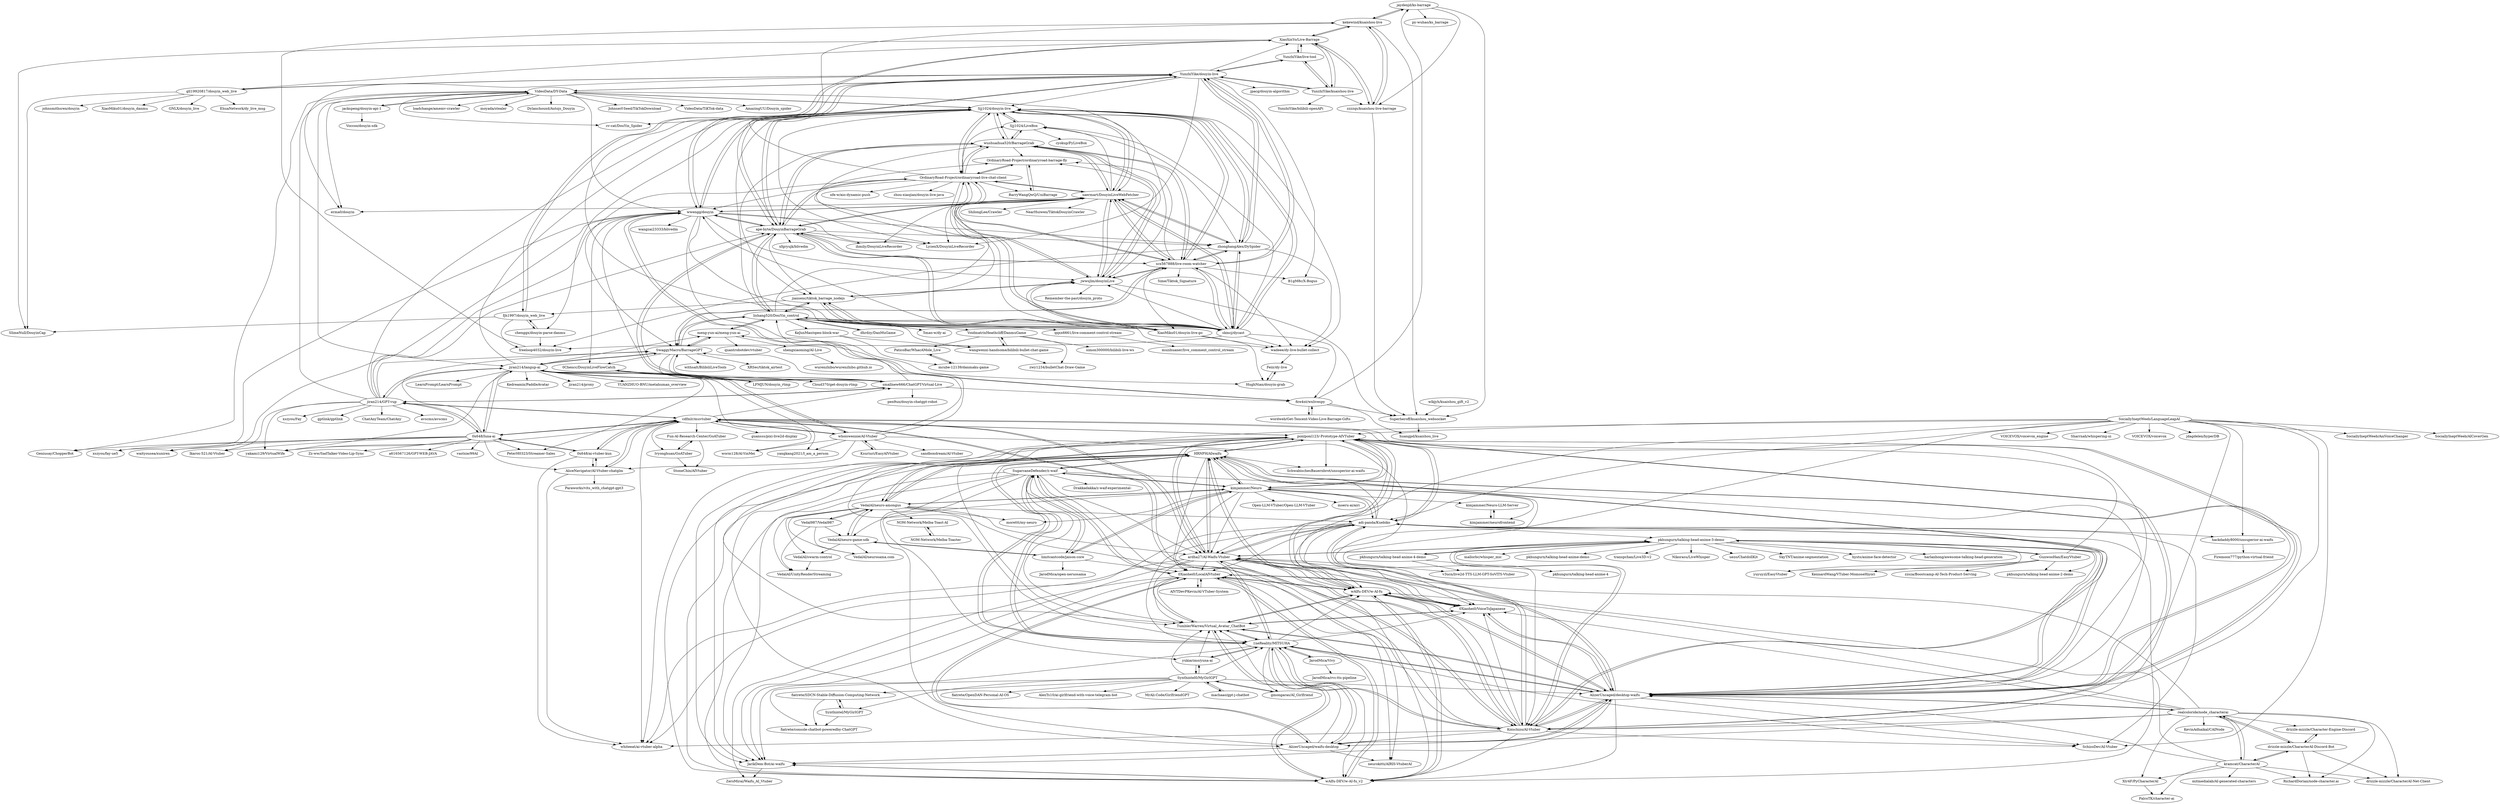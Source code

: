 digraph G {
"jaydenjd/ks-barrage" -> "kekewind/kuaishou-live"
"jaydenjd/ks-barrage" -> "Superheroff/kuaishou_websocket"
"jaydenjd/ks-barrage" -> "py-wuhao/ks_barrage" ["e"=1]
"jaydenjd/ks-barrage" -> "zzzzqs/kuaishou-live-barrage"
"VideoData/DY-Data" -> "jackspeng/douyin-api-1"
"VideoData/DY-Data" -> "erma0/douyin" ["e"=1]
"VideoData/DY-Data" -> "cv-cat/DouYin_Spider" ["e"=1]
"VideoData/DY-Data" -> "Sjj1024/douyin-live"
"VideoData/DY-Data" -> "Johnserf-Seed/TikTokDownload" ["e"=1]
"VideoData/DY-Data" -> "VideoData/TiKTok-data" ["e"=1]
"VideoData/DY-Data" -> "AmazingUU/Douyin_spider" ["e"=1]
"VideoData/DY-Data" -> "YunzhiYike/douyin-live"
"VideoData/DY-Data" -> "saermart/DouyinLiveWebFetcher"
"VideoData/DY-Data" -> "loadchange/amemv-crawler" ["e"=1]
"VideoData/DY-Data" -> "moyada/stealer" ["e"=1]
"VideoData/DY-Data" -> "Dylanchouxd/Autojs_Douyin" ["e"=1]
"VideoData/DY-Data" -> "Geniusay/ChopperBot" ["e"=1]
"VideoData/DY-Data" -> "jiran214/langup-ai"
"VideoData/DY-Data" -> "wwengg/douyin"
"jackspeng/douyin-api-1" -> "Voccoo/douyin-sdk"
"jackspeng/douyin-api-1" -> "VideoData/DY-Data"
"GunwooHan/EasyVtuber" -> "yuyuyzl/EasyVtuber" ["e"=1]
"GunwooHan/EasyVtuber" -> "pkhungurn/talking-head-anime-3-demo"
"GunwooHan/EasyVtuber" -> "pkhungurn/talking-head-anime-2-demo" ["e"=1]
"GunwooHan/EasyVtuber" -> "KennardWang/VTuber-MomoseHiyori" ["e"=1]
"GunwooHan/EasyVtuber" -> "zzsza/Boostcamp-AI-Tech-Product-Serving" ["e"=1]
"GunwooHan/EasyVtuber" -> "cdfmlr/muvtuber"
"qqxx6661/live-comment-control-stream" -> "muzihuaner/live_comment_control_stream"
"VoidmatrixHeathcliff/DanmuGame" -> "wangwenxi-handsome/bilibili-bullet-chat-game"
"VoidmatrixHeathcliff/DanmuGame" -> "PaticoBar/WhacAMole_Live"
"VoidmatrixHeathcliff/DanmuGame" -> "zwy1234/bulletChat-Draw-Game"
"VoidmatrixHeathcliff/DanmuGame" -> "simon300000/bilibili-live-ws" ["e"=1]
"gll19920817/douyin_web_live" -> "johnsmithsren/douyin"
"gll19920817/douyin_web_live" -> "XiaoMiku01/douyin_danmu"
"gll19920817/douyin_web_live" -> "GNLX/douyin_live"
"gll19920817/douyin_web_live" -> "EhuaNetwork/dy_live_msg"
"gll19920817/douyin_web_live" -> "XiaoXinYo/Live-Barrage"
"gll19920817/douyin_web_live" -> "YunzhiYike/douyin-live"
"gll19920817/douyin_web_live" -> "SlimeNull/DouyinCap"
"machaao/gpt-j-chatbot" -> "Synthintel0/MyGirlGPT"
"PaticoBar/WhacAMole_Live" -> "mcube-12139/danmaku-game"
"mcube-12139/danmaku-game" -> "PaticoBar/WhacAMole_Live"
"fjh1997/douyin_web_live" -> "XiaoXinYo/Live-Barrage"
"fjh1997/douyin_web_live" -> "SlimeNull/DouyinCap"
"fjh1997/douyin_web_live" -> "freeloop4032/douyin-live"
"fjh1997/douyin_web_live" -> "chenggx/douyin-parse-danmu"
"ponlponl123/-Prototype-AIVTuber" -> "HRNPH/AIwaifu"
"ponlponl123/-Prototype-AIVTuber" -> "wAIfu-DEV/w-AI-fu"
"ponlponl123/-Prototype-AIVTuber" -> "kimjammer/Neuro"
"ponlponl123/-Prototype-AIVTuber" -> "adi-panda/Kuebiko"
"ponlponl123/-Prototype-AIVTuber" -> "ardha27/AI-Waifu-Vtuber"
"ponlponl123/-Prototype-AIVTuber" -> "VedalAI/neuro-amongus"
"ponlponl123/-Prototype-AIVTuber" -> "wAIfu-DEV/w-AI-fu_v2"
"ponlponl123/-Prototype-AIVTuber" -> "Koischizo/AI-Vtuber"
"ponlponl123/-Prototype-AIVTuber" -> "AlizerUncaged/desktop-waifu"
"ponlponl123/-Prototype-AIVTuber" -> "TumblerWarren/Virtual_Avatar_ChatBot"
"ponlponl123/-Prototype-AIVTuber" -> "JarikDem-Bot/ai-waifu"
"ponlponl123/-Prototype-AIVTuber" -> "0Xiaohei0/VoiceToJapanese"
"ponlponl123/-Prototype-AIVTuber" -> "SchwabischesBauernbrot/unsuperior-ai-waifu"
"ponlponl123/-Prototype-AIVTuber" -> "whiteeat/ai-vtuber-alpha"
"ponlponl123/-Prototype-AIVTuber" -> "cdfmlr/muvtuber"
"lishang520/DouYin_control" -> "ape-byte/DouyinBarrageGrab"
"lishang520/DouYin_control" -> "dhrdzy/DanMuGame"
"lishang520/DouYin_control" -> "VoidmatrixHeathcliff/DanmuGame"
"lishang520/DouYin_control" -> "KeJunMao/open-block-war"
"lishang520/DouYin_control" -> "jiansenc/tiktok_barrage_nodejs"
"lishang520/DouYin_control" -> "meng-yun-ai/meng-yun-ai"
"lishang520/DouYin_control" -> "SwaggyMacro/BarrageGPT"
"lishang520/DouYin_control" -> "wadeee/dy-live-bullet-collect"
"lishang520/DouYin_control" -> "qqxx6661/live-comment-control-stream"
"lishang520/DouYin_control" -> "wangwenxi-handsome/bilibili-bullet-chat-game"
"lishang520/DouYin_control" -> "Sjj1024/douyin-live"
"lishang520/DouYin_control" -> "XiaoMiku01/douyin-live-go"
"lishang520/DouYin_control" -> "saermart/DouyinLiveWebFetcher"
"lishang520/DouYin_control" -> "skmcj/dycast"
"lishang520/DouYin_control" -> "5mao-w/dy-ai"
"adi-panda/Kuebiko" -> "Koischizo/AI-Vtuber"
"adi-panda/Kuebiko" -> "ardha27/AI-Waifu-Vtuber"
"adi-panda/Kuebiko" -> "AlizerUncaged/desktop-waifu"
"adi-panda/Kuebiko" -> "ponlponl123/-Prototype-AIVTuber"
"adi-panda/Kuebiko" -> "0Xiaohei0/VoiceToJapanese"
"adi-panda/Kuebiko" -> "HRNPH/AIwaifu"
"adi-panda/Kuebiko" -> "wAIfu-DEV/w-AI-fu"
"adi-panda/Kuebiko" -> "wAIfu-DEV/w-AI-fu_v2"
"adi-panda/Kuebiko" -> "1neReality/MITSUHA"
"adi-panda/Kuebiko" -> "pkhungurn/talking-head-anime-3-demo"
"adi-panda/Kuebiko" -> "hackdaddy8000/unsuperior-ai-waifu"
"adi-panda/Kuebiko" -> "0Xiaohei0/LocalAIVtuber"
"adi-panda/Kuebiko" -> "SchizoDev/AI-Vtuber"
"adi-panda/Kuebiko" -> "whiteeat/ai-vtuber-alpha"
"adi-panda/Kuebiko" -> "kimjammer/Neuro"
"ape-byte/DouyinBarrageGrab" -> "saermart/DouyinLiveWebFetcher"
"ape-byte/DouyinBarrageGrab" -> "Sjj1024/douyin-live"
"ape-byte/DouyinBarrageGrab" -> "lishang520/DouYin_control"
"ape-byte/DouyinBarrageGrab" -> "wushuaihua520/BarrageGrab"
"ape-byte/DouyinBarrageGrab" -> "skmcj/dycast"
"ape-byte/DouyinBarrageGrab" -> "scx567888/live-room-watcher"
"ape-byte/DouyinBarrageGrab" -> "YunzhiYike/douyin-live"
"ape-byte/DouyinBarrageGrab" -> "OrdinaryRoad-Project/ordinaryroad-live-chat-client"
"ape-byte/DouyinBarrageGrab" -> "LyzenX/DouyinLiveRecorder" ["e"=1]
"ape-byte/DouyinBarrageGrab" -> "wwengg/douyin"
"ape-byte/DouyinBarrageGrab" -> "smallnew666/ChatGPT-Virtual-Live"
"ape-byte/DouyinBarrageGrab" -> "zhonghangAlex/DySpider"
"ape-byte/DouyinBarrageGrab" -> "ihmily/DouyinLiveRecorder" ["e"=1]
"ape-byte/DouyinBarrageGrab" -> "jiansenc/tiktok_barrage_nodejs"
"ape-byte/DouyinBarrageGrab" -> "xfgryujk/blivedm" ["e"=1]
"gmongaras/AI_Girlfriend" -> "Synthintel0/MyGirlGPT"
"hackdaddy8000/unsuperior-ai-waifu" -> "Firemoon777/python-virtual-friend"
"realcoloride/node_characterai" -> "kramcat/CharacterAI"
"realcoloride/node_characterai" -> "AlizerUncaged/desktop-waifu"
"realcoloride/node_characterai" -> "RichardDorian/node-character.ai"
"realcoloride/node_characterai" -> "drizzle-mizzle/CharacterAI-Discord-Bot"
"realcoloride/node_characterai" -> "drizzle-mizzle/CharacterAI-Net-Client"
"realcoloride/node_characterai" -> "KevinAdhaikal/CAINode"
"realcoloride/node_characterai" -> "drizzle-mizzle/Character-Engine-Discord"
"realcoloride/node_characterai" -> "Xtr4F/PyCharacterAI"
"realcoloride/node_characterai" -> "ardha27/AI-Waifu-Vtuber"
"realcoloride/node_characterai" -> "wAIfu-DEV/w-AI-fu"
"realcoloride/node_characterai" -> "Koischizo/AI-Vtuber"
"realcoloride/node_characterai" -> "0Xiaohei0/VoiceToJapanese"
"realcoloride/node_characterai" -> "AlizerUncaged/waifu-desktop"
"YunzhiYike/douyin-live" -> "YunzhiYike/kuaishou-live"
"YunzhiYike/douyin-live" -> "scx567888/live-room-watcher"
"YunzhiYike/douyin-live" -> "YunzhiYike/live-tool"
"YunzhiYike/douyin-live" -> "zhonghangAlex/DySpider"
"YunzhiYike/douyin-live" -> "ape-byte/DouyinBarrageGrab"
"YunzhiYike/douyin-live" -> "B1gM8c/X-Bogus" ["e"=1]
"YunzhiYike/douyin-live" -> "XiaoMiku01/douyin-live-go"
"YunzhiYike/douyin-live" -> "wwengg/douyin"
"YunzhiYike/douyin-live" -> "XiaoXinYo/Live-Barrage"
"YunzhiYike/douyin-live" -> "Sjj1024/douyin-live"
"YunzhiYike/douyin-live" -> "LyzenX/DouyinLiveRecorder" ["e"=1]
"YunzhiYike/douyin-live" -> "erma0/douyin" ["e"=1]
"YunzhiYike/douyin-live" -> "jpacg/douyin-algorithm" ["e"=1]
"YunzhiYike/douyin-live" -> "VideoData/DY-Data"
"YunzhiYike/douyin-live" -> "gll19920817/douyin_web_live"
"pkhungurn/talking-head-anime-3-demo" -> "pkhungurn/talking-head-anime-2-demo" ["e"=1]
"pkhungurn/talking-head-anime-3-demo" -> "harlanhong/awesome-talking-head-generation" ["e"=1]
"pkhungurn/talking-head-anime-3-demo" -> "pkhungurn/talking-head-anime-4-demo"
"pkhungurn/talking-head-anime-3-demo" -> "mallorbc/whisper_mic" ["e"=1]
"pkhungurn/talking-head-anime-3-demo" -> "yuyuyzl/EasyVtuber" ["e"=1]
"pkhungurn/talking-head-anime-3-demo" -> "pkhungurn/talking-head-anime-demo" ["e"=1]
"pkhungurn/talking-head-anime-3-demo" -> "GunwooHan/EasyVtuber"
"pkhungurn/talking-head-anime-3-demo" -> "transpchan/Live3D-v2" ["e"=1]
"pkhungurn/talking-head-anime-3-demo" -> "Koischizo/AI-Vtuber"
"pkhungurn/talking-head-anime-3-demo" -> "Nikorasu/LiveWhisper" ["e"=1]
"pkhungurn/talking-head-anime-3-demo" -> "ardha27/AI-Waifu-Vtuber"
"pkhungurn/talking-head-anime-3-demo" -> "uezo/ChatdollKit" ["e"=1]
"pkhungurn/talking-head-anime-3-demo" -> "AlizerUncaged/desktop-waifu"
"pkhungurn/talking-head-anime-3-demo" -> "SkyTNT/anime-segmentation" ["e"=1]
"pkhungurn/talking-head-anime-3-demo" -> "hysts/anime-face-detector" ["e"=1]
"scx567888/live-room-watcher" -> "OrdinaryRoad-Project/ordinaryroad-live-chat-client"
"scx567888/live-room-watcher" -> "YunzhiYike/douyin-live"
"scx567888/live-room-watcher" -> "saermart/DouyinLiveWebFetcher"
"scx567888/live-room-watcher" -> "jwwsjlm/douyinLive"
"scx567888/live-room-watcher" -> "Sjj1024/douyin-live"
"scx567888/live-room-watcher" -> "ape-byte/DouyinBarrageGrab"
"scx567888/live-room-watcher" -> "skmcj/dycast"
"scx567888/live-room-watcher" -> "XiaoMiku01/douyin-live-go"
"scx567888/live-room-watcher" -> "5ime/Tiktok_Signature" ["e"=1]
"scx567888/live-room-watcher" -> "zhonghangAlex/DySpider"
"scx567888/live-room-watcher" -> "B1gM8c/X-Bogus" ["e"=1]
"scx567888/live-room-watcher" -> "OrdinaryRoad-Project/ordinaryroad-barrage-fly"
"scx567888/live-room-watcher" -> "SwaggyMacro/BarrageGPT"
"scx567888/live-room-watcher" -> "wushuaihua520/BarrageGrab"
"scx567888/live-room-watcher" -> "wadeee/dy-live-bullet-collect"
"wangwenxi-handsome/bilibili-bullet-chat-game" -> "VoidmatrixHeathcliff/DanmuGame"
"wangwenxi-handsome/bilibili-bullet-chat-game" -> "zwy1234/bulletChat-Draw-Game"
"XiaoXinYo/Live-Barrage" -> "zzzzqs/kuaishou-live-barrage"
"XiaoXinYo/Live-Barrage" -> "fjh1997/douyin_web_live"
"XiaoXinYo/Live-Barrage" -> "SlimeNull/DouyinCap"
"XiaoXinYo/Live-Barrage" -> "kekewind/kuaishou-live"
"XiaoXinYo/Live-Barrage" -> "YunzhiYike/live-tool"
"XiaoXinYo/Live-Barrage" -> "YunzhiYike/kuaishou-live"
"kekewind/kuaishou-live" -> "jaydenjd/ks-barrage"
"kekewind/kuaishou-live" -> "zzzzqs/kuaishou-live-barrage"
"kekewind/kuaishou-live" -> "Superheroff/kuaishou_websocket"
"kekewind/kuaishou-live" -> "XiaoXinYo/Live-Barrage"
"drizzle-mizzle/CharacterAI-Discord-Bot" -> "drizzle-mizzle/Character-Engine-Discord"
"drizzle-mizzle/CharacterAI-Discord-Bot" -> "realcoloride/node_characterai"
"drizzle-mizzle/CharacterAI-Discord-Bot" -> "kramcat/CharacterAI"
"drizzle-mizzle/CharacterAI-Discord-Bot" -> "drizzle-mizzle/CharacterAI-Net-Client"
"drizzle-mizzle/CharacterAI-Discord-Bot" -> "RichardDorian/node-character.ai"
"YunzhiYike/kuaishou-live" -> "YunzhiYike/live-tool"
"YunzhiYike/kuaishou-live" -> "YunzhiYike/douyin-live"
"YunzhiYike/kuaishou-live" -> "YunzhiYike/bilibili-openAPi"
"YunzhiYike/kuaishou-live" -> "XiaoXinYo/Live-Barrage"
"YunzhiYike/kuaishou-live" -> "zzzzqs/kuaishou-live-barrage"
"freeloop4032/douyin-live" -> "kekewind/kuaishou-live"
"dhrdzy/DanMuGame" -> "lishang520/DouYin_control"
"zzzzqs/kuaishou-live-barrage" -> "kekewind/kuaishou-live"
"zzzzqs/kuaishou-live-barrage" -> "Superheroff/kuaishou_websocket"
"zzzzqs/kuaishou-live-barrage" -> "XiaoXinYo/Live-Barrage"
"YunzhiYike/live-tool" -> "YunzhiYike/kuaishou-live"
"YunzhiYike/live-tool" -> "XiaoXinYo/Live-Barrage"
"YunzhiYike/live-tool" -> "YunzhiYike/douyin-live"
"jiran214/GPT-vup" -> "jiran214/langup-ai"
"jiran214/GPT-vup" -> "smallnew666/ChatGPT-Virtual-Live"
"jiran214/GPT-vup" -> "yakami129/VirtualWife" ["e"=1]
"jiran214/GPT-vup" -> "cdfmlr/muvtuber"
"jiran214/GPT-vup" -> "0x648/luna-ai"
"jiran214/GPT-vup" -> "Ikaros-521/AI-Vtuber" ["e"=1]
"jiran214/GPT-vup" -> "xszyou/Fay" ["e"=1]
"jiran214/GPT-vup" -> "Sjj1024/douyin-live"
"jiran214/GPT-vup" -> "gptlink/gptlink" ["e"=1]
"jiran214/GPT-vup" -> "VideoData/DY-Data"
"jiran214/GPT-vup" -> "SwaggyMacro/BarrageGPT"
"jiran214/GPT-vup" -> "ape-byte/DouyinBarrageGrab"
"jiran214/GPT-vup" -> "wwengg/douyin"
"jiran214/GPT-vup" -> "ChatAnyTeam/ChatAny" ["e"=1]
"jiran214/GPT-vup" -> "avscms/avscms" ["e"=1]
"SociallyIneptWeeb/LanguageLeapAI" -> "SociallyIneptWeeb/AniVoiceChanger" ["e"=1]
"SociallyIneptWeeb/LanguageLeapAI" -> "SociallyIneptWeeb/AICoverGen" ["e"=1]
"SociallyIneptWeeb/LanguageLeapAI" -> "0Xiaohei0/VoiceToJapanese"
"SociallyIneptWeeb/LanguageLeapAI" -> "Koischizo/AI-Vtuber"
"SociallyIneptWeeb/LanguageLeapAI" -> "ardha27/AI-Waifu-Vtuber"
"SociallyIneptWeeb/LanguageLeapAI" -> "1neReality/MITSUHA"
"SociallyIneptWeeb/LanguageLeapAI" -> "AlizerUncaged/desktop-waifu"
"SociallyIneptWeeb/LanguageLeapAI" -> "adi-panda/Kuebiko"
"SociallyIneptWeeb/LanguageLeapAI" -> "ponlponl123/-Prototype-AIVTuber"
"SociallyIneptWeeb/LanguageLeapAI" -> "VOICEVOX/voicevox_engine" ["e"=1]
"SociallyIneptWeeb/LanguageLeapAI" -> "SchizoDev/AI-Vtuber"
"SociallyIneptWeeb/LanguageLeapAI" -> "Sharrnah/whispering-ui" ["e"=1]
"SociallyIneptWeeb/LanguageLeapAI" -> "VOICEVOX/voicevox" ["e"=1]
"SociallyIneptWeeb/LanguageLeapAI" -> "hackdaddy8000/unsuperior-ai-waifu"
"SociallyIneptWeeb/LanguageLeapAI" -> "jdagdelen/hyperDB" ["e"=1]
"cdfmlr/muvtuber" -> "whiteeat/ai-vtuber-alpha"
"cdfmlr/muvtuber" -> "Koischizo/AI-Vtuber"
"cdfmlr/muvtuber" -> "0x648/ai-vtuber-kun"
"cdfmlr/muvtuber" -> "ardha27/AI-Waifu-Vtuber"
"cdfmlr/muvtuber" -> "AliceNavigator/AI-Vtuber-chatglm"
"cdfmlr/muvtuber" -> "jiran214/GPT-vup"
"cdfmlr/muvtuber" -> "lvyonghuan/GoATuber"
"cdfmlr/muvtuber" -> "guansss/pixi-live2d-display" ["e"=1]
"cdfmlr/muvtuber" -> "0x648/luna-ai"
"cdfmlr/muvtuber" -> "ponlponl123/-Prototype-AIVTuber"
"cdfmlr/muvtuber" -> "AlizerUncaged/desktop-waifu"
"cdfmlr/muvtuber" -> "whoiswennie/AI-Vtuber"
"cdfmlr/muvtuber" -> "smallnew666/ChatGPT-Virtual-Live"
"cdfmlr/muvtuber" -> "yakami129/VirtualWife" ["e"=1]
"cdfmlr/muvtuber" -> "Fun-AI-Research-Center/GoATuber"
"AlizerUncaged/desktop-waifu" -> "1neReality/MITSUHA"
"AlizerUncaged/desktop-waifu" -> "ardha27/AI-Waifu-Vtuber"
"AlizerUncaged/desktop-waifu" -> "AlizerUncaged/waifu-desktop"
"AlizerUncaged/desktop-waifu" -> "HRNPH/AIwaifu"
"AlizerUncaged/desktop-waifu" -> "Koischizo/AI-Vtuber"
"AlizerUncaged/desktop-waifu" -> "wAIfu-DEV/w-AI-fu"
"AlizerUncaged/desktop-waifu" -> "TumblerWarren/Virtual_Avatar_ChatBot"
"AlizerUncaged/desktop-waifu" -> "0Xiaohei0/VoiceToJapanese"
"AlizerUncaged/desktop-waifu" -> "adi-panda/Kuebiko"
"AlizerUncaged/desktop-waifu" -> "realcoloride/node_characterai"
"AlizerUncaged/desktop-waifu" -> "SchizoDev/AI-Vtuber"
"AlizerUncaged/desktop-waifu" -> "wAIfu-DEV/w-AI-fu_v2"
"AlizerUncaged/desktop-waifu" -> "ponlponl123/-Prototype-AIVTuber"
"AlizerUncaged/desktop-waifu" -> "JarikDem-Bot/ai-waifu"
"AlizerUncaged/desktop-waifu" -> "pkhungurn/talking-head-anime-3-demo"
"smallnew666/ChatGPT-Virtual-Live" -> "jiran214/GPT-vup"
"smallnew666/ChatGPT-Virtual-Live" -> "fire4nt/wxlivespy"
"smallnew666/ChatGPT-Virtual-Live" -> "SwaggyMacro/BarrageGPT"
"smallnew666/ChatGPT-Virtual-Live" -> "jiran214/langup-ai"
"smallnew666/ChatGPT-Virtual-Live" -> "ape-byte/DouyinBarrageGrab"
"smallnew666/ChatGPT-Virtual-Live" -> "lishang520/DouYin_control"
"smallnew666/ChatGPT-Virtual-Live" -> "pen9un/douyin-chatgpt-robot" ["e"=1]
"VedalAI/neuro-amongus" -> "Vedal987/Vedal987"
"VedalAI/neuro-amongus" -> "ponlponl123/-Prototype-AIVTuber"
"VedalAI/neuro-amongus" -> "HRNPH/AIwaifu"
"VedalAI/neuro-amongus" -> "kimjammer/Neuro"
"VedalAI/neuro-amongus" -> "VedalAI/neuro-game-sdk"
"VedalAI/neuro-amongus" -> "VedalAI/UnityRenderStreaming"
"VedalAI/neuro-amongus" -> "VedalAI/neurosama.com"
"VedalAI/neuro-amongus" -> "VedalAI/swarm-control"
"VedalAI/neuro-amongus" -> "ardha27/AI-Waifu-Vtuber"
"VedalAI/neuro-amongus" -> "morettt/my-neuro" ["e"=1]
"VedalAI/neuro-amongus" -> "adi-panda/Kuebiko"
"VedalAI/neuro-amongus" -> "Koischizo/AI-Vtuber"
"VedalAI/neuro-amongus" -> "NOM-Network/Melba-Toast-AI"
"drizzle-mizzle/Character-Engine-Discord" -> "drizzle-mizzle/CharacterAI-Discord-Bot"
"0x648/ai-vtuber-kun" -> "0x648/luna-ai"
"0x648/ai-vtuber-kun" -> "AliceNavigator/AI-Vtuber-chatglm"
"0x648/ai-vtuber-kun" -> "whiteeat/ai-vtuber-alpha"
"0x648/ai-vtuber-kun" -> "cdfmlr/muvtuber"
"0x648/luna-ai" -> "0x648/ai-vtuber-kun"
"0x648/luna-ai" -> "Ikaros-521/AI-Vtuber" ["e"=1]
"0x648/luna-ai" -> "jiran214/GPT-vup"
"0x648/luna-ai" -> "jiran214/langup-ai"
"0x648/luna-ai" -> "cdfmlr/muvtuber"
"0x648/luna-ai" -> "Geniusay/ChopperBot" ["e"=1]
"0x648/luna-ai" -> "yakami129/VirtualWife" ["e"=1]
"0x648/luna-ai" -> "AliceNavigator/AI-Vtuber-chatglm"
"0x648/luna-ai" -> "a616567126/GPT-WEB-JAVA" ["e"=1]
"0x648/luna-ai" -> "SwaggyMacro/BarrageGPT"
"0x648/luna-ai" -> "xszyou/fay-ue5" ["e"=1]
"0x648/luna-ai" -> "waityousea/xuniren" ["e"=1]
"0x648/luna-ai" -> "vastxie/99AI" ["e"=1]
"0x648/luna-ai" -> "PeterH0323/Streamer-Sales" ["e"=1]
"0x648/luna-ai" -> "Zz-ww/SadTalker-Video-Lip-Sync" ["e"=1]
"AliceNavigator/AI-Vtuber-chatglm" -> "0x648/ai-vtuber-kun"
"AliceNavigator/AI-Vtuber-chatglm" -> "whiteeat/ai-vtuber-alpha"
"AliceNavigator/AI-Vtuber-chatglm" -> "cdfmlr/muvtuber"
"AliceNavigator/AI-Vtuber-chatglm" -> "Paraworks/vits_with_chatgpt-gpt3" ["e"=1]
"kramcat/CharacterAI" -> "realcoloride/node_characterai"
"kramcat/CharacterAI" -> "Xtr4F/PyCharacterAI"
"kramcat/CharacterAI" -> "drizzle-mizzle/CharacterAI-Discord-Bot"
"kramcat/CharacterAI" -> "FalcoTK/character-ai"
"kramcat/CharacterAI" -> "RichardDorian/node-character.ai"
"kramcat/CharacterAI" -> "drizzle-mizzle/CharacterAI-Net-Client"
"kramcat/CharacterAI" -> "ardha27/AI-Waifu-Vtuber"
"kramcat/CharacterAI" -> "mitmedialab/AI-generated-characters" ["e"=1]
"kramcat/CharacterAI" -> "AlizerUncaged/desktop-waifu"
"wAIfu-DEV/w-AI-fu_v2" -> "wAIfu-DEV/w-AI-fu"
"wAIfu-DEV/w-AI-fu_v2" -> "0Xiaohei0/LocalAIVtuber"
"wAIfu-DEV/w-AI-fu_v2" -> "JarikDem-Bot/ai-waifu"
"wAIfu-DEV/w-AI-fu_v2" -> "TumblerWarren/Virtual_Avatar_ChatBot"
"Synthintel0/MyGirlGPT" -> "gmongaras/AI_Girlfriend"
"Synthintel0/MyGirlGPT" -> "yukiarimo/yuna-ai"
"Synthintel0/MyGirlGPT" -> "Synthintel/MyGirlGPT"
"Synthintel0/MyGirlGPT" -> "machaao/gpt-j-chatbot"
"Synthintel0/MyGirlGPT" -> "fiatrete/OpenDAN-Personal-AI-OS" ["e"=1]
"Synthintel0/MyGirlGPT" -> "AlexTs10/ai-girlfriend-with-voice-telegram-bot"
"Synthintel0/MyGirlGPT" -> "1neReality/MITSUHA"
"Synthintel0/MyGirlGPT" -> "AlizerUncaged/desktop-waifu"
"Synthintel0/MyGirlGPT" -> "MrAli-Code/GirlfriendGPT"
"Synthintel0/MyGirlGPT" -> "fiatrete/console-chatbot-poweredby-ChatGPT"
"Synthintel0/MyGirlGPT" -> "fiatrete/SDCN-Stable-Diffusion-Computing-Network"
"Synthintel0/MyGirlGPT" -> "TumblerWarren/Virtual_Avatar_ChatBot"
"skmcj/dycast" -> "saermart/DouyinLiveWebFetcher"
"skmcj/dycast" -> "OrdinaryRoad-Project/ordinaryroad-live-chat-client"
"skmcj/dycast" -> "Sjj1024/douyin-live"
"skmcj/dycast" -> "ape-byte/DouyinBarrageGrab"
"skmcj/dycast" -> "jiansenc/tiktok_barrage_nodejs"
"skmcj/dycast" -> "scx567888/live-room-watcher"
"skmcj/dycast" -> "zhonghangAlex/DySpider"
"skmcj/dycast" -> "Sjj1024/LiveBox"
"skmcj/dycast" -> "wadeee/dy-live-bullet-collect"
"skmcj/dycast" -> "fire4nt/wxlivespy"
"skmcj/dycast" -> "jwwsjlm/douyinLive"
"skmcj/dycast" -> "freeloop4032/douyin-live"
"skmcj/dycast" -> "lishang520/DouYin_control"
"skmcj/dycast" -> "wushuaihua520/BarrageGrab"
"skmcj/dycast" -> "wwengg/douyin"
"TumblerWarren/Virtual_Avatar_ChatBot" -> "wAIfu-DEV/w-AI-fu"
"TumblerWarren/Virtual_Avatar_ChatBot" -> "0Xiaohei0/LocalAIVtuber"
"TumblerWarren/Virtual_Avatar_ChatBot" -> "wAIfu-DEV/w-AI-fu_v2"
"TumblerWarren/Virtual_Avatar_ChatBot" -> "AlizerUncaged/desktop-waifu"
"TumblerWarren/Virtual_Avatar_ChatBot" -> "0Xiaohei0/VoiceToJapanese"
"TumblerWarren/Virtual_Avatar_ChatBot" -> "1neReality/MITSUHA"
"Sjj1024/douyin-live" -> "saermart/DouyinLiveWebFetcher"
"Sjj1024/douyin-live" -> "ape-byte/DouyinBarrageGrab"
"Sjj1024/douyin-live" -> "skmcj/dycast"
"Sjj1024/douyin-live" -> "scx567888/live-room-watcher"
"Sjj1024/douyin-live" -> "Sjj1024/LiveBox"
"Sjj1024/douyin-live" -> "zhonghangAlex/DySpider"
"Sjj1024/douyin-live" -> "cv-cat/DouYin_Spider" ["e"=1]
"Sjj1024/douyin-live" -> "wushuaihua520/BarrageGrab"
"Sjj1024/douyin-live" -> "OrdinaryRoad-Project/ordinaryroad-live-chat-client"
"Sjj1024/douyin-live" -> "LyzenX/DouyinLiveRecorder" ["e"=1]
"Sjj1024/douyin-live" -> "wadeee/dy-live-bullet-collect"
"Sjj1024/douyin-live" -> "wwengg/douyin"
"Sjj1024/douyin-live" -> "chenggx/douyin-parse-danmu"
"Sjj1024/douyin-live" -> "VideoData/DY-Data"
"Sjj1024/douyin-live" -> "jwwsjlm/douyinLive"
"XiaoMiku01/douyin-live-go" -> "jwwsjlm/douyinLive"
"XiaoMiku01/douyin-live-go" -> "HughNian/douyin-grab"
"XiaoMiku01/douyin-live-go" -> "wadeee/dy-live-bullet-collect"
"XiaoMiku01/douyin-live-go" -> "jiansenc/tiktok_barrage_nodejs"
"Koischizo/AI-Vtuber" -> "ardha27/AI-Waifu-Vtuber"
"Koischizo/AI-Vtuber" -> "adi-panda/Kuebiko"
"Koischizo/AI-Vtuber" -> "AlizerUncaged/desktop-waifu"
"Koischizo/AI-Vtuber" -> "HRNPH/AIwaifu"
"Koischizo/AI-Vtuber" -> "wAIfu-DEV/w-AI-fu"
"Koischizo/AI-Vtuber" -> "cdfmlr/muvtuber"
"Koischizo/AI-Vtuber" -> "1neReality/MITSUHA"
"Koischizo/AI-Vtuber" -> "wAIfu-DEV/w-AI-fu_v2"
"Koischizo/AI-Vtuber" -> "0Xiaohei0/LocalAIVtuber"
"Koischizo/AI-Vtuber" -> "ponlponl123/-Prototype-AIVTuber"
"Koischizo/AI-Vtuber" -> "SchizoDev/AI-Vtuber"
"Koischizo/AI-Vtuber" -> "pkhungurn/talking-head-anime-3-demo"
"Koischizo/AI-Vtuber" -> "AlizerUncaged/waifu-desktop"
"Koischizo/AI-Vtuber" -> "0Xiaohei0/VoiceToJapanese"
"Koischizo/AI-Vtuber" -> "whiteeat/ai-vtuber-alpha"
"zhonghangAlex/DySpider" -> "freeloop4032/douyin-live"
"zhonghangAlex/DySpider" -> "YunzhiYike/douyin-live"
"zhonghangAlex/DySpider" -> "Sjj1024/douyin-live"
"zhonghangAlex/DySpider" -> "wadeee/dy-live-bullet-collect"
"zhonghangAlex/DySpider" -> "skmcj/dycast"
"zhonghangAlex/DySpider" -> "saermart/DouyinLiveWebFetcher"
"zhonghangAlex/DySpider" -> "scx567888/live-room-watcher"
"zhonghangAlex/DySpider" -> "Sjj1024/LiveBox"
"0Chencc/DouyinLiveFlowCatch" -> "LFMJUN/douyin_rtmp"
"0Chencc/DouyinLiveFlowCatch" -> "Cloud370/get-douyin-rtmp"
"SwaggyMacro/BarrageGPT" -> "meng-yun-ai/meng-yun-ai"
"SwaggyMacro/BarrageGPT" -> "Cloud370/get-douyin-rtmp"
"SwaggyMacro/BarrageGPT" -> "withsalt/BilibiliLiveTools" ["e"=1]
"SwaggyMacro/BarrageGPT" -> "lishang520/DouYin_control"
"SwaggyMacro/BarrageGPT" -> "0Chencc/DouyinLiveFlowCatch"
"SwaggyMacro/BarrageGPT" -> "scx567888/live-room-watcher"
"SwaggyMacro/BarrageGPT" -> "smallnew666/ChatGPT-Virtual-Live"
"SwaggyMacro/BarrageGPT" -> "jiran214/langup-ai"
"SwaggyMacro/BarrageGPT" -> "XRSec/tiktok_airtest" ["e"=1]
"fiatrete/SDCN-Stable-Diffusion-Computing-Network" -> "Synthintel/MyGirlGPT"
"fiatrete/SDCN-Stable-Diffusion-Computing-Network" -> "fiatrete/console-chatbot-poweredby-ChatGPT"
"ardha27/AI-Waifu-Vtuber" -> "Koischizo/AI-Vtuber"
"ardha27/AI-Waifu-Vtuber" -> "AlizerUncaged/desktop-waifu"
"ardha27/AI-Waifu-Vtuber" -> "HRNPH/AIwaifu"
"ardha27/AI-Waifu-Vtuber" -> "adi-panda/Kuebiko"
"ardha27/AI-Waifu-Vtuber" -> "1neReality/MITSUHA"
"ardha27/AI-Waifu-Vtuber" -> "ponlponl123/-Prototype-AIVTuber"
"ardha27/AI-Waifu-Vtuber" -> "wAIfu-DEV/w-AI-fu"
"ardha27/AI-Waifu-Vtuber" -> "cdfmlr/muvtuber"
"ardha27/AI-Waifu-Vtuber" -> "0Xiaohei0/VoiceToJapanese"
"ardha27/AI-Waifu-Vtuber" -> "0Xiaohei0/LocalAIVtuber"
"ardha27/AI-Waifu-Vtuber" -> "pkhungurn/talking-head-anime-3-demo"
"ardha27/AI-Waifu-Vtuber" -> "wAIfu-DEV/w-AI-fu_v2"
"ardha27/AI-Waifu-Vtuber" -> "TumblerWarren/Virtual_Avatar_ChatBot"
"ardha27/AI-Waifu-Vtuber" -> "JarikDem-Bot/ai-waifu"
"ardha27/AI-Waifu-Vtuber" -> "whiteeat/ai-vtuber-alpha"
"yukiarimo/yuna-ai" -> "Synthintel0/MyGirlGPT"
"yukiarimo/yuna-ai" -> "TumblerWarren/Virtual_Avatar_ChatBot"
"yukiarimo/yuna-ai" -> "1neReality/MITSUHA"
"JarikDem-Bot/ai-waifu" -> "ZeroMirai/Waifu_AI_Vtuber"
"JarikDem-Bot/ai-waifu" -> "wAIfu-DEV/w-AI-fu_v2"
"HRNPH/AIwaifu" -> "ponlponl123/-Prototype-AIVTuber"
"HRNPH/AIwaifu" -> "ardha27/AI-Waifu-Vtuber"
"HRNPH/AIwaifu" -> "AlizerUncaged/desktop-waifu"
"HRNPH/AIwaifu" -> "wAIfu-DEV/w-AI-fu"
"HRNPH/AIwaifu" -> "kimjammer/Neuro"
"HRNPH/AIwaifu" -> "1neReality/MITSUHA"
"HRNPH/AIwaifu" -> "Koischizo/AI-Vtuber"
"HRNPH/AIwaifu" -> "TumblerWarren/Virtual_Avatar_ChatBot"
"HRNPH/AIwaifu" -> "SchwabischesBauernbrot/unsuperior-ai-waifu"
"HRNPH/AIwaifu" -> "JarikDem-Bot/ai-waifu"
"HRNPH/AIwaifu" -> "AlizerUncaged/waifu-desktop"
"HRNPH/AIwaifu" -> "wAIfu-DEV/w-AI-fu_v2"
"HRNPH/AIwaifu" -> "VedalAI/neuro-amongus"
"HRNPH/AIwaifu" -> "0Xiaohei0/LocalAIVtuber"
"HRNPH/AIwaifu" -> "SugarcaneDefender/z-waif"
"JarodMica/Vivy" -> "1neReality/MITSUHA"
"JarodMica/Vivy" -> "JarodMica/rvc-tts-pipeline" ["e"=1]
"1neReality/MITSUHA" -> "AlizerUncaged/desktop-waifu"
"1neReality/MITSUHA" -> "AlizerUncaged/waifu-desktop"
"1neReality/MITSUHA" -> "TumblerWarren/Virtual_Avatar_ChatBot"
"1neReality/MITSUHA" -> "wAIfu-DEV/w-AI-fu"
"1neReality/MITSUHA" -> "HRNPH/AIwaifu"
"1neReality/MITSUHA" -> "ardha27/AI-Waifu-Vtuber"
"1neReality/MITSUHA" -> "yukiarimo/yuna-ai"
"1neReality/MITSUHA" -> "SchizoDev/AI-Vtuber"
"1neReality/MITSUHA" -> "JarikDem-Bot/ai-waifu"
"1neReality/MITSUHA" -> "Koischizo/AI-Vtuber"
"1neReality/MITSUHA" -> "JarodMica/Vivy"
"1neReality/MITSUHA" -> "gmongaras/AI_Girlfriend"
"1neReality/MITSUHA" -> "0Xiaohei0/VoiceToJapanese"
"1neReality/MITSUHA" -> "wAIfu-DEV/w-AI-fu_v2"
"1neReality/MITSUHA" -> "SugarcaneDefender/z-waif"
"Vedal987/Vedal987" -> "VedalAI/neuro-amongus"
"Vedal987/Vedal987" -> "VedalAI/neurosama.com"
"Vedal987/Vedal987" -> "VedalAI/UnityRenderStreaming"
"Vedal987/Vedal987" -> "VedalAI/neuro-game-sdk"
"Xtr4F/PyCharacterAI" -> "FalcoTK/character-ai"
"KeJunMao/open-block-war" -> "wangwenxi-handsome/bilibili-bullet-chat-game"
"KeJunMao/open-block-war" -> "mcube-12139/danmaku-game"
"lvyonghuan/GoATuber" -> "Fun-AI-Research-Center/GoATuber"
"lvyonghuan/GoATuber" -> "StoneChin/AIVtuber"
"Fun-AI-Research-Center/GoATuber" -> "lvyonghuan/GoATuber"
"Fun-AI-Research-Center/GoATuber" -> "StoneChin/AIVtuber"
"wAIfu-DEV/w-AI-fu" -> "wAIfu-DEV/w-AI-fu_v2"
"wAIfu-DEV/w-AI-fu" -> "TumblerWarren/Virtual_Avatar_ChatBot"
"wAIfu-DEV/w-AI-fu" -> "0Xiaohei0/VoiceToJapanese"
"wAIfu-DEV/w-AI-fu" -> "HRNPH/AIwaifu"
"wAIfu-DEV/w-AI-fu" -> "AlizerUncaged/desktop-waifu"
"wAIfu-DEV/w-AI-fu" -> "0Xiaohei0/LocalAIVtuber"
"wAIfu-DEV/w-AI-fu" -> "ponlponl123/-Prototype-AIVTuber"
"wwengg/douyin" -> "waityousea/xuniren" ["e"=1]
"wwengg/douyin" -> "Cloud370/get-douyin-rtmp"
"wwengg/douyin" -> "xszyou/fay-ue5" ["e"=1]
"wwengg/douyin" -> "fire4nt/wxlivespy"
"wwengg/douyin" -> "wangzai23333/blivedm"
"wwengg/douyin" -> "Sjj1024/douyin-live"
"wwengg/douyin" -> "saermart/DouyinLiveWebFetcher"
"wwengg/douyin" -> "YunzhiYike/douyin-live"
"wwengg/douyin" -> "0Chencc/DouyinLiveFlowCatch"
"wwengg/douyin" -> "XiaoMiku01/douyin-live-go"
"wwengg/douyin" -> "ape-byte/DouyinBarrageGrab"
"wwengg/douyin" -> "jwwsjlm/douyinLive"
"wwengg/douyin" -> "HughNian/douyin-grab"
"wwengg/douyin" -> "LyzenX/DouyinLiveRecorder" ["e"=1]
"wwengg/douyin" -> "zhonghangAlex/DySpider"
"HughNian/douyin-grab" -> "Feiir/dy-live"
"Synthintel/MyGirlGPT" -> "fiatrete/SDCN-Stable-Diffusion-Computing-Network"
"Synthintel/MyGirlGPT" -> "fiatrete/console-chatbot-poweredby-ChatGPT"
"OrdinaryRoad-Project/ordinaryroad-live-chat-client" -> "scx567888/live-room-watcher"
"OrdinaryRoad-Project/ordinaryroad-live-chat-client" -> "saermart/DouyinLiveWebFetcher"
"OrdinaryRoad-Project/ordinaryroad-live-chat-client" -> "wushuaihua520/BarrageGrab"
"OrdinaryRoad-Project/ordinaryroad-live-chat-client" -> "OrdinaryRoad-Project/ordinaryroad-barrage-fly"
"OrdinaryRoad-Project/ordinaryroad-live-chat-client" -> "skmcj/dycast"
"OrdinaryRoad-Project/ordinaryroad-live-chat-client" -> "jwwsjlm/douyinLive"
"OrdinaryRoad-Project/ordinaryroad-live-chat-client" -> "Sjj1024/douyin-live"
"OrdinaryRoad-Project/ordinaryroad-live-chat-client" -> "ape-byte/DouyinBarrageGrab"
"OrdinaryRoad-Project/ordinaryroad-live-chat-client" -> "BarryWangQwQ/UniBarrage"
"OrdinaryRoad-Project/ordinaryroad-live-chat-client" -> "nfe-w/aio-dynamic-push" ["e"=1]
"OrdinaryRoad-Project/ordinaryroad-live-chat-client" -> "kekewind/kuaishou-live"
"OrdinaryRoad-Project/ordinaryroad-live-chat-client" -> "zhou-xiaojian/douyin-live-java"
"OrdinaryRoad-Project/ordinaryroad-live-chat-client" -> "SwaggyMacro/BarrageGPT"
"OrdinaryRoad-Project/ordinaryroad-live-chat-client" -> "Sjj1024/LiveBox"
"OrdinaryRoad-Project/ordinaryroad-live-chat-client" -> "wwengg/douyin"
"0Xiaohei0/VoiceToJapanese" -> "wAIfu-DEV/w-AI-fu"
"0Xiaohei0/VoiceToJapanese" -> "TumblerWarren/Virtual_Avatar_ChatBot"
"0Xiaohei0/VoiceToJapanese" -> "0Xiaohei0/LocalAIVtuber"
"0Xiaohei0/VoiceToJapanese" -> "AlizerUncaged/desktop-waifu"
"jiansenc/tiktok_barrage_nodejs" -> "skmcj/dycast"
"jiansenc/tiktok_barrage_nodejs" -> "jwwsjlm/douyinLive"
"jiansenc/tiktok_barrage_nodejs" -> "XiaoMiku01/douyin-live-go"
"jiansenc/tiktok_barrage_nodejs" -> "lishang520/DouYin_control"
"jiansenc/tiktok_barrage_nodejs" -> "fjh1997/douyin_web_live"
"jiansenc/tiktok_barrage_nodejs" -> "OrdinaryRoad-Project/ordinaryroad-barrage-fly"
"OrdinaryRoad-Project/ordinaryroad-barrage-fly" -> "BarryWangQwQ/UniBarrage"
"OrdinaryRoad-Project/ordinaryroad-barrage-fly" -> "OrdinaryRoad-Project/ordinaryroad-live-chat-client"
"wlkjyh/kuaishou_gift_v2" -> "Superheroff/kuaishou_websocket"
"wadeee/dy-live-bullet-collect" -> "Feiir/dy-live"
"Superheroff/kuaishou_websocket" -> "huangpd/kuaishou_live"
"chenggx/douyin-parse-danmu" -> "freeloop4032/douyin-live"
"chenggx/douyin-parse-danmu" -> "fjh1997/douyin_web_live"
"Feiir/dy-live" -> "HughNian/douyin-grab"
"Ksuriuri/EasyAIVtuber" -> "whoiswennie/AI-Vtuber"
"kimjammer/Neuro" -> "HRNPH/AIwaifu"
"kimjammer/Neuro" -> "ponlponl123/-Prototype-AIVTuber"
"kimjammer/Neuro" -> "morettt/my-neuro" ["e"=1]
"kimjammer/Neuro" -> "limitcantcode/jaison-core"
"kimjammer/Neuro" -> "Open-LLM-VTuber/Open-LLM-VTuber" ["e"=1]
"kimjammer/Neuro" -> "kimjammer/neurofrontend"
"kimjammer/Neuro" -> "SugarcaneDefender/z-waif"
"kimjammer/Neuro" -> "VedalAI/neuro-amongus"
"kimjammer/Neuro" -> "ardha27/AI-Waifu-Vtuber"
"kimjammer/Neuro" -> "moeru-ai/airi" ["e"=1]
"kimjammer/Neuro" -> "kimjammer/Neuro-LLM-Server"
"kimjammer/Neuro" -> "Koischizo/AI-Vtuber"
"kimjammer/Neuro" -> "adi-panda/Kuebiko"
"kimjammer/Neuro" -> "VedalAI/neuro-game-sdk"
"kimjammer/Neuro" -> "0Xiaohei0/LocalAIVtuber"
"whoiswennie/AI-Vtuber" -> "Ksuriuri/EasyAIVtuber"
"whoiswennie/AI-Vtuber" -> "sandboxdream/AI-Vtuber"
"whoiswennie/AI-Vtuber" -> "worm128/AI-YinMei" ["e"=1]
"whoiswennie/AI-Vtuber" -> "jiran214/langup-ai"
"whoiswennie/AI-Vtuber" -> "AliceNavigator/AI-Vtuber-chatglm"
"whoiswennie/AI-Vtuber" -> "SwaggyMacro/BarrageGPT"
"whoiswennie/AI-Vtuber" -> "cdfmlr/muvtuber"
"whoiswennie/AI-Vtuber" -> "v3ucn/live2d-TTS-LLM-GPT-SoVITS-Vtuber" ["e"=1]
"whoiswennie/AI-Vtuber" -> "meng-yun-ai/meng-yun-ai"
"whoiswennie/AI-Vtuber" -> "yangkang2021/I_am_a_person" ["e"=1]
"saermart/DouyinLiveWebFetcher" -> "Sjj1024/douyin-live"
"saermart/DouyinLiveWebFetcher" -> "ape-byte/DouyinBarrageGrab"
"saermart/DouyinLiveWebFetcher" -> "wushuaihua520/BarrageGrab"
"saermart/DouyinLiveWebFetcher" -> "OrdinaryRoad-Project/ordinaryroad-live-chat-client"
"saermart/DouyinLiveWebFetcher" -> "skmcj/dycast"
"saermart/DouyinLiveWebFetcher" -> "jwwsjlm/douyinLive"
"saermart/DouyinLiveWebFetcher" -> "scx567888/live-room-watcher"
"saermart/DouyinLiveWebFetcher" -> "LyzenX/DouyinLiveRecorder" ["e"=1]
"saermart/DouyinLiveWebFetcher" -> "Sjj1024/LiveBox"
"saermart/DouyinLiveWebFetcher" -> "zhonghangAlex/DySpider"
"saermart/DouyinLiveWebFetcher" -> "ShilongLee/Crawler" ["e"=1]
"saermart/DouyinLiveWebFetcher" -> "erma0/douyin" ["e"=1]
"saermart/DouyinLiveWebFetcher" -> "ihmily/DouyinLiveRecorder" ["e"=1]
"saermart/DouyinLiveWebFetcher" -> "wwengg/douyin"
"saermart/DouyinLiveWebFetcher" -> "NearHuiwen/TiktokDouyinCrawler" ["e"=1]
"NOM-Network/Melba-Toaster" -> "NOM-Network/Melba-Toast-AI"
"0Xiaohei0/LocalAIVtuber" -> "wAIfu-DEV/w-AI-fu_v2"
"0Xiaohei0/LocalAIVtuber" -> "neurokitti/AIRIS-VtuberAI"
"0Xiaohei0/LocalAIVtuber" -> "TumblerWarren/Virtual_Avatar_ChatBot"
"0Xiaohei0/LocalAIVtuber" -> "AIVTDevPKevin/AI-VTuber-System"
"0Xiaohei0/LocalAIVtuber" -> "SugarcaneDefender/z-waif"
"0Xiaohei0/LocalAIVtuber" -> "0Xiaohei0/VoiceToJapanese"
"0Xiaohei0/LocalAIVtuber" -> "wAIfu-DEV/w-AI-fu"
"0Xiaohei0/LocalAIVtuber" -> "ZeroMirai/Waifu_AI_Vtuber"
"0Xiaohei0/LocalAIVtuber" -> "JarikDem-Bot/ai-waifu"
"0Xiaohei0/LocalAIVtuber" -> "AlizerUncaged/waifu-desktop"
"wushuaihua520/BarrageGrab" -> "saermart/DouyinLiveWebFetcher"
"wushuaihua520/BarrageGrab" -> "OrdinaryRoad-Project/ordinaryroad-live-chat-client"
"wushuaihua520/BarrageGrab" -> "OrdinaryRoad-Project/ordinaryroad-barrage-fly"
"wushuaihua520/BarrageGrab" -> "ape-byte/DouyinBarrageGrab"
"wushuaihua520/BarrageGrab" -> "jwwsjlm/douyinLive"
"wushuaihua520/BarrageGrab" -> "Sjj1024/LiveBox"
"wushuaihua520/BarrageGrab" -> "Sjj1024/douyin-live"
"wushuaihua520/BarrageGrab" -> "scx567888/live-room-watcher"
"wushuaihua520/BarrageGrab" -> "jiansenc/tiktok_barrage_nodejs"
"pkhungurn/talking-head-anime-4-demo" -> "pkhungurn/talking-head-anime-4"
"pkhungurn/talking-head-anime-4-demo" -> "pkhungurn/talking-head-anime-3-demo"
"pkhungurn/talking-head-anime-4-demo" -> "v3ucn/live2d-TTS-LLM-GPT-SoVITS-Vtuber" ["e"=1]
"jiran214/langup-ai" -> "jiran214/GPT-vup"
"jiran214/langup-ai" -> "yakami129/VirtualWife" ["e"=1]
"jiran214/langup-ai" -> "yangkang2021/I_am_a_person" ["e"=1]
"jiran214/langup-ai" -> "Kedreamix/PaddleAvatar" ["e"=1]
"jiran214/langup-ai" -> "whoiswennie/AI-Vtuber"
"jiran214/langup-ai" -> "SwaggyMacro/BarrageGPT"
"jiran214/langup-ai" -> "smallnew666/ChatGPT-Virtual-Live"
"jiran214/langup-ai" -> "0x648/luna-ai"
"jiran214/langup-ai" -> "jiran214/proxy"
"jiran214/langup-ai" -> "YUANZHUO-BNU/metahuman_overview" ["e"=1]
"jiran214/langup-ai" -> "Sjj1024/douyin-live"
"jiran214/langup-ai" -> "worm128/AI-YinMei" ["e"=1]
"jiran214/langup-ai" -> "meng-yun-ai/meng-yun-ai"
"jiran214/langup-ai" -> "LearnPrompt/LearnPrompt" ["e"=1]
"jiran214/langup-ai" -> "PeterH0323/Streamer-Sales" ["e"=1]
"AlizerUncaged/waifu-desktop" -> "AlizerUncaged/desktop-waifu"
"AlizerUncaged/waifu-desktop" -> "1neReality/MITSUHA"
"AlizerUncaged/waifu-desktop" -> "neurokitti/AIRIS-VtuberAI"
"AlizerUncaged/waifu-desktop" -> "JarikDem-Bot/ai-waifu"
"AlizerUncaged/waifu-desktop" -> "0Xiaohei0/LocalAIVtuber"
"AlizerUncaged/waifu-desktop" -> "TumblerWarren/Virtual_Avatar_ChatBot"
"shengxiaoming/AI-Live" -> "wurenzhibo/wurenzhibo.github.io"
"NOM-Network/Melba-Toast-AI" -> "NOM-Network/Melba-Toaster"
"wordweb/Get-Tencent-Video-Live-Barrage-Gifts" -> "fire4nt/wxlivespy"
"LFMJUN/douyin_rtmp" -> "0Chencc/DouyinLiveFlowCatch"
"meng-yun-ai/meng-yun-ai" -> "SwaggyMacro/BarrageGPT"
"meng-yun-ai/meng-yun-ai" -> "shengxiaoming/AI-Live"
"meng-yun-ai/meng-yun-ai" -> "lishang520/DouYin_control"
"meng-yun-ai/meng-yun-ai" -> "quantrobotdev/vtuber"
"fire4nt/wxlivespy" -> "wordweb/Get-Tencent-Video-Live-Barrage-Gifts"
"fire4nt/wxlivespy" -> "jaydenjd/ks-barrage"
"fire4nt/wxlivespy" -> "Superheroff/kuaishou_websocket"
"fire4nt/wxlivespy" -> "wwengg/douyin"
"fire4nt/wxlivespy" -> "huangpd/kuaishou_live"
"AIVTDevPKevin/AI-VTuber-System" -> "0Xiaohei0/LocalAIVtuber"
"kimjammer/neurofrontend" -> "kimjammer/Neuro-LLM-Server"
"VedalAI/neuro-game-sdk" -> "VedalAI/neurosama.com"
"VedalAI/neuro-game-sdk" -> "limitcantcode/jaison-core"
"VedalAI/neuro-game-sdk" -> "VedalAI/swarm-control"
"VedalAI/neuro-game-sdk" -> "VedalAI/neuro-amongus"
"SugarcaneDefender/z-waif" -> "0Xiaohei0/LocalAIVtuber"
"SugarcaneDefender/z-waif" -> "limitcantcode/jaison-core"
"SugarcaneDefender/z-waif" -> "TumblerWarren/Virtual_Avatar_ChatBot"
"SugarcaneDefender/z-waif" -> "AlizerUncaged/waifu-desktop"
"SugarcaneDefender/z-waif" -> "neurokitti/AIRIS-VtuberAI"
"SugarcaneDefender/z-waif" -> "1neReality/MITSUHA"
"SugarcaneDefender/z-waif" -> "HRNPH/AIwaifu"
"SugarcaneDefender/z-waif" -> "kimjammer/Neuro"
"SugarcaneDefender/z-waif" -> "Drakkadakka/z-waif-experimental-"
"SugarcaneDefender/z-waif" -> "JarikDem-Bot/ai-waifu"
"SugarcaneDefender/z-waif" -> "wAIfu-DEV/w-AI-fu_v2"
"SugarcaneDefender/z-waif" -> "AlizerUncaged/desktop-waifu"
"SugarcaneDefender/z-waif" -> "ardha27/AI-Waifu-Vtuber"
"SugarcaneDefender/z-waif" -> "yukiarimo/yuna-ai"
"Sjj1024/LiveBox" -> "cyokup/FyLiveBox"
"Sjj1024/LiveBox" -> "wushuaihua520/BarrageGrab"
"Sjj1024/LiveBox" -> "Sjj1024/douyin-live"
"limitcantcode/jaison-core" -> "SugarcaneDefender/z-waif"
"limitcantcode/jaison-core" -> "VedalAI/neuro-game-sdk"
"limitcantcode/jaison-core" -> "kimjammer/Neuro"
"limitcantcode/jaison-core" -> "0Xiaohei0/LocalAIVtuber"
"limitcantcode/jaison-core" -> "JarodMica/open-neruosama"
"kimjammer/Neuro-LLM-Server" -> "kimjammer/neurofrontend"
"jwwsjlm/douyinLive" -> "Remember-the-past/douyin_proto"
"jwwsjlm/douyinLive" -> "XiaoMiku01/douyin-live-go"
"jwwsjlm/douyinLive" -> "saermart/DouyinLiveWebFetcher"
"jwwsjlm/douyinLive" -> "wushuaihua520/BarrageGrab"
"jwwsjlm/douyinLive" -> "OrdinaryRoad-Project/ordinaryroad-live-chat-client"
"jwwsjlm/douyinLive" -> "scx567888/live-room-watcher"
"jwwsjlm/douyinLive" -> "jiansenc/tiktok_barrage_nodejs"
"jwwsjlm/douyinLive" -> "OrdinaryRoad-Project/ordinaryroad-barrage-fly"
"jwwsjlm/douyinLive" -> "Superheroff/kuaishou_websocket"
"VedalAI/swarm-control" -> "VedalAI/UnityRenderStreaming"
"BarryWangQwQ/UniBarrage" -> "OrdinaryRoad-Project/ordinaryroad-barrage-fly"
"jaydenjd/ks-barrage" ["l"="31.401,31.071"]
"kekewind/kuaishou-live" ["l"="31.413,31.093"]
"Superheroff/kuaishou_websocket" ["l"="31.416,31.067"]
"py-wuhao/ks_barrage" ["l"="-52.767,-17.436"]
"zzzzqs/kuaishou-live-barrage" ["l"="31.392,31.092"]
"VideoData/DY-Data" ["l"="31.506,31.041"]
"jackspeng/douyin-api-1" ["l"="31.486,30.999"]
"erma0/douyin" ["l"="45.834,-1.523"]
"cv-cat/DouYin_Spider" ["l"="45.908,-1.495"]
"Sjj1024/douyin-live" ["l"="31.511,31.082"]
"Johnserf-Seed/TikTokDownload" ["l"="45.731,-1.557"]
"VideoData/TiKTok-data" ["l"="45.965,-1.641"]
"AmazingUU/Douyin_spider" ["l"="46.382,-2.177"]
"YunzhiYike/douyin-live" ["l"="31.452,31.103"]
"saermart/DouyinLiveWebFetcher" ["l"="31.491,31.081"]
"loadchange/amemv-crawler" ["l"="46.374,-2.149"]
"moyada/stealer" ["l"="46.54,-2.156"]
"Dylanchouxd/Autojs_Douyin" ["l"="45.952,-1.59"]
"Geniusay/ChopperBot" ["l"="-54.477,-12.626"]
"jiran214/langup-ai" ["l"="31.591,31.063"]
"wwengg/douyin" ["l"="31.491,31.063"]
"Voccoo/douyin-sdk" ["l"="31.472,30.971"]
"GunwooHan/EasyVtuber" ["l"="31.681,30.967"]
"yuyuyzl/EasyVtuber" ["l"="38.219,1.759"]
"pkhungurn/talking-head-anime-3-demo" ["l"="31.727,30.961"]
"pkhungurn/talking-head-anime-2-demo" ["l"="-35.041,20.493"]
"KennardWang/VTuber-MomoseHiyori" ["l"="-31.376,-28.814"]
"zzsza/Boostcamp-AI-Tech-Product-Serving" ["l"="-5.063,-23.26"]
"cdfmlr/muvtuber" ["l"="31.69,31.01"]
"qqxx6661/live-comment-control-stream" ["l"="31.576,31.156"]
"muzihuaner/live_comment_control_stream" ["l"="31.595,31.174"]
"VoidmatrixHeathcliff/DanmuGame" ["l"="31.559,31.177"]
"wangwenxi-handsome/bilibili-bullet-chat-game" ["l"="31.544,31.167"]
"PaticoBar/WhacAMole_Live" ["l"="31.558,31.209"]
"zwy1234/bulletChat-Draw-Game" ["l"="31.552,31.19"]
"simon300000/bilibili-live-ws" ["l"="-52.973,-17.593"]
"gll19920817/douyin_web_live" ["l"="31.395,31.148"]
"johnsmithsren/douyin" ["l"="31.369,31.179"]
"XiaoMiku01/douyin_danmu" ["l"="31.389,31.174"]
"GNLX/douyin_live" ["l"="31.364,31.163"]
"EhuaNetwork/dy_live_msg" ["l"="31.36,31.149"]
"XiaoXinYo/Live-Barrage" ["l"="31.404,31.12"]
"SlimeNull/DouyinCap" ["l"="31.385,31.134"]
"machaao/gpt-j-chatbot" ["l"="31.857,31.06"]
"Synthintel0/MyGirlGPT" ["l"="31.829,31.04"]
"mcube-12139/danmaku-game" ["l"="31.54,31.218"]
"fjh1997/douyin_web_live" ["l"="31.426,31.14"]
"freeloop4032/douyin-live" ["l"="31.449,31.126"]
"chenggx/douyin-parse-danmu" ["l"="31.456,31.144"]
"ponlponl123/-Prototype-AIVTuber" ["l"="31.759,30.957"]
"HRNPH/AIwaifu" ["l"="31.792,30.947"]
"wAIfu-DEV/w-AI-fu" ["l"="31.793,30.965"]
"kimjammer/Neuro" ["l"="31.799,30.925"]
"adi-panda/Kuebiko" ["l"="31.773,30.951"]
"ardha27/AI-Waifu-Vtuber" ["l"="31.778,30.979"]
"VedalAI/neuro-amongus" ["l"="31.773,30.908"]
"wAIfu-DEV/w-AI-fu_v2" ["l"="31.802,30.958"]
"Koischizo/AI-Vtuber" ["l"="31.764,30.971"]
"AlizerUncaged/desktop-waifu" ["l"="31.793,30.985"]
"TumblerWarren/Virtual_Avatar_ChatBot" ["l"="31.815,30.975"]
"JarikDem-Bot/ai-waifu" ["l"="31.815,30.961"]
"0Xiaohei0/VoiceToJapanese" ["l"="31.8,30.974"]
"SchwabischesBauernbrot/unsuperior-ai-waifu" ["l"="31.756,30.928"]
"whiteeat/ai-vtuber-alpha" ["l"="31.722,30.991"]
"lishang520/DouYin_control" ["l"="31.538,31.121"]
"ape-byte/DouyinBarrageGrab" ["l"="31.523,31.099"]
"dhrdzy/DanMuGame" ["l"="31.55,31.145"]
"KeJunMao/open-block-war" ["l"="31.531,31.183"]
"jiansenc/tiktok_barrage_nodejs" ["l"="31.483,31.128"]
"meng-yun-ai/meng-yun-ai" ["l"="31.586,31.1"]
"SwaggyMacro/BarrageGPT" ["l"="31.559,31.078"]
"wadeee/dy-live-bullet-collect" ["l"="31.527,31.084"]
"XiaoMiku01/douyin-live-go" ["l"="31.472,31.11"]
"skmcj/dycast" ["l"="31.503,31.109"]
"5mao-w/dy-ai" ["l"="31.569,31.137"]
"1neReality/MITSUHA" ["l"="31.812,30.986"]
"hackdaddy8000/unsuperior-ai-waifu" ["l"="31.73,30.934"]
"0Xiaohei0/LocalAIVtuber" ["l"="31.815,30.947"]
"SchizoDev/AI-Vtuber" ["l"="31.781,30.967"]
"wushuaihua520/BarrageGrab" ["l"="31.483,31.1"]
"scx567888/live-room-watcher" ["l"="31.498,31.095"]
"OrdinaryRoad-Project/ordinaryroad-live-chat-client" ["l"="31.473,31.082"]
"LyzenX/DouyinLiveRecorder" ["l"="-52.741,-17.678"]
"smallnew666/ChatGPT-Virtual-Live" ["l"="31.561,31.063"]
"zhonghangAlex/DySpider" ["l"="31.487,31.112"]
"ihmily/DouyinLiveRecorder" ["l"="-52.709,-17.681"]
"xfgryujk/blivedm" ["l"="-52.908,-17.585"]
"gmongaras/AI_Girlfriend" ["l"="31.849,31.031"]
"Firemoon777/python-virtual-friend" ["l"="31.713,30.905"]
"realcoloride/node_characterai" ["l"="31.85,30.988"]
"kramcat/CharacterAI" ["l"="31.867,31.004"]
"RichardDorian/node-character.ai" ["l"="31.894,31.007"]
"drizzle-mizzle/CharacterAI-Discord-Bot" ["l"="31.897,30.988"]
"drizzle-mizzle/CharacterAI-Net-Client" ["l"="31.88,30.982"]
"KevinAdhaikal/CAINode" ["l"="31.914,31.001"]
"drizzle-mizzle/Character-Engine-Discord" ["l"="31.911,30.973"]
"Xtr4F/PyCharacterAI" ["l"="31.883,31.023"]
"AlizerUncaged/waifu-desktop" ["l"="31.827,30.969"]
"YunzhiYike/kuaishou-live" ["l"="31.401,31.105"]
"YunzhiYike/live-tool" ["l"="31.421,31.114"]
"B1gM8c/X-Bogus" ["l"="46.63,-2.148"]
"jpacg/douyin-algorithm" ["l"="56.702,-10.959"]
"harlanhong/awesome-talking-head-generation" ["l"="32.03,30.414"]
"pkhungurn/talking-head-anime-4-demo" ["l"="31.688,30.926"]
"mallorbc/whisper_mic" ["l"="40.39,3.16"]
"pkhungurn/talking-head-anime-demo" ["l"="-31.46,-28.822"]
"transpchan/Live3D-v2" ["l"="-35.082,20.51"]
"Nikorasu/LiveWhisper" ["l"="40.366,3.14"]
"uezo/ChatdollKit" ["l"="4.627,-40.5"]
"SkyTNT/anime-segmentation" ["l"="-35.035,20.455"]
"hysts/anime-face-detector" ["l"="-34.995,20.474"]
"jwwsjlm/douyinLive" ["l"="31.469,31.095"]
"5ime/Tiktok_Signature" ["l"="46.66,-2.162"]
"OrdinaryRoad-Project/ordinaryroad-barrage-fly" ["l"="31.453,31.087"]
"YunzhiYike/bilibili-openAPi" ["l"="31.368,31.105"]
"jiran214/GPT-vup" ["l"="31.581,31.04"]
"yakami129/VirtualWife" ["l"="32.325,30.342"]
"0x648/luna-ai" ["l"="31.629,31.03"]
"Ikaros-521/AI-Vtuber" ["l"="32.29,30.299"]
"xszyou/Fay" ["l"="32.244,30.274"]
"gptlink/gptlink" ["l"="45.605,2.051"]
"ChatAnyTeam/ChatAny" ["l"="45.595,2.104"]
"avscms/avscms" ["l"="45.94,-0.76"]
"SociallyIneptWeeb/LanguageLeapAI" ["l"="31.758,30.997"]
"SociallyIneptWeeb/AniVoiceChanger" ["l"="38.829,1.556"]
"SociallyIneptWeeb/AICoverGen" ["l"="38.747,1.626"]
"VOICEVOX/voicevox_engine" ["l"="4.547,-40.476"]
"Sharrnah/whispering-ui" ["l"="40.304,3.141"]
"VOICEVOX/voicevox" ["l"="6.03,-40.067"]
"jdagdelen/hyperDB" ["l"="41.32,-3.82"]
"0x648/ai-vtuber-kun" ["l"="31.663,31.009"]
"AliceNavigator/AI-Vtuber-chatglm" ["l"="31.671,31.029"]
"lvyonghuan/GoATuber" ["l"="31.715,31.04"]
"guansss/pixi-live2d-display" ["l"="-43.806,15.058"]
"whoiswennie/AI-Vtuber" ["l"="31.639,31.064"]
"Fun-AI-Research-Center/GoATuber" ["l"="31.704,31.052"]
"fire4nt/wxlivespy" ["l"="31.456,31.052"]
"pen9un/douyin-chatgpt-robot" ["l"="46.077,-1.566"]
"Vedal987/Vedal987" ["l"="31.776,30.869"]
"VedalAI/neuro-game-sdk" ["l"="31.8,30.888"]
"VedalAI/UnityRenderStreaming" ["l"="31.754,30.877"]
"VedalAI/neurosama.com" ["l"="31.795,30.869"]
"VedalAI/swarm-control" ["l"="31.772,30.884"]
"morettt/my-neuro" ["l"="-43.887,14.883"]
"NOM-Network/Melba-Toast-AI" ["l"="31.764,30.844"]
"a616567126/GPT-WEB-JAVA" ["l"="45.63,2.037"]
"xszyou/fay-ue5" ["l"="32.26,30.402"]
"waityousea/xuniren" ["l"="32.122,30.398"]
"vastxie/99AI" ["l"="45.532,2.025"]
"PeterH0323/Streamer-Sales" ["l"="32.324,30.315"]
"Zz-ww/SadTalker-Video-Lip-Sync" ["l"="32.104,30.365"]
"Paraworks/vits_with_chatgpt-gpt3" ["l"="38.185,1.854"]
"FalcoTK/character-ai" ["l"="31.901,31.026"]
"mitmedialab/AI-generated-characters" ["l"="31.983,30.355"]
"yukiarimo/yuna-ai" ["l"="31.826,31.009"]
"Synthintel/MyGirlGPT" ["l"="31.819,31.072"]
"fiatrete/OpenDAN-Personal-AI-OS" ["l"="41.048,-3.765"]
"AlexTs10/ai-girlfriend-with-voice-telegram-bot" ["l"="31.836,31.078"]
"MrAli-Code/GirlfriendGPT" ["l"="31.864,31.083"]
"fiatrete/console-chatbot-poweredby-ChatGPT" ["l"="31.829,31.061"]
"fiatrete/SDCN-Stable-Diffusion-Computing-Network" ["l"="31.81,31.061"]
"Sjj1024/LiveBox" ["l"="31.503,31.123"]
"HughNian/douyin-grab" ["l"="31.462,31.064"]
"0Chencc/DouyinLiveFlowCatch" ["l"="31.533,31.024"]
"LFMJUN/douyin_rtmp" ["l"="31.531,30.995"]
"Cloud370/get-douyin-rtmp" ["l"="31.535,31.046"]
"withsalt/BilibiliLiveTools" ["l"="-52.838,-17.523"]
"XRSec/tiktok_airtest" ["l"="-0.633,0.804"]
"ZeroMirai/Waifu_AI_Vtuber" ["l"="31.837,30.935"]
"SugarcaneDefender/z-waif" ["l"="31.829,30.952"]
"JarodMica/Vivy" ["l"="31.861,30.968"]
"JarodMica/rvc-tts-pipeline" ["l"="38.833,1.65"]
"StoneChin/AIVtuber" ["l"="31.721,31.063"]
"wangzai23333/blivedm" ["l"="31.466,31.024"]
"Feiir/dy-live" ["l"="31.476,31.046"]
"BarryWangQwQ/UniBarrage" ["l"="31.436,31.075"]
"nfe-w/aio-dynamic-push" ["l"="-52.665,-17.632"]
"zhou-xiaojian/douyin-live-java" ["l"="31.435,31.058"]
"wlkjyh/kuaishou_gift_v2" ["l"="31.378,31.05"]
"huangpd/kuaishou_live" ["l"="31.419,31.046"]
"Ksuriuri/EasyAIVtuber" ["l"="31.664,31.081"]
"limitcantcode/jaison-core" ["l"="31.829,30.911"]
"Open-LLM-VTuber/Open-LLM-VTuber" ["l"="32.387,30.272"]
"kimjammer/neurofrontend" ["l"="31.829,30.889"]
"moeru-ai/airi" ["l"="-42.6,16.186"]
"kimjammer/Neuro-LLM-Server" ["l"="31.817,30.897"]
"sandboxdream/AI-Vtuber" ["l"="31.654,31.099"]
"worm128/AI-YinMei" ["l"="-43.955,14.901"]
"v3ucn/live2d-TTS-LLM-GPT-SoVITS-Vtuber" ["l"="38.099,2.015"]
"yangkang2021/I_am_a_person" ["l"="32.309,30.394"]
"ShilongLee/Crawler" ["l"="45.844,-1.482"]
"NearHuiwen/TiktokDouyinCrawler" ["l"="45.878,-1.505"]
"NOM-Network/Melba-Toaster" ["l"="31.762,30.821"]
"neurokitti/AIRIS-VtuberAI" ["l"="31.851,30.947"]
"AIVTDevPKevin/AI-VTuber-System" ["l"="31.851,30.924"]
"pkhungurn/talking-head-anime-4" ["l"="31.666,30.901"]
"Kedreamix/PaddleAvatar" ["l"="32.375,30.405"]
"jiran214/proxy" ["l"="31.593,31.02"]
"YUANZHUO-BNU/metahuman_overview" ["l"="32.298,30.366"]
"LearnPrompt/LearnPrompt" ["l"="32.385,30.318"]
"shengxiaoming/AI-Live" ["l"="31.615,31.128"]
"wurenzhibo/wurenzhibo.github.io" ["l"="31.632,31.145"]
"wordweb/Get-Tencent-Video-Live-Barrage-Gifts" ["l"="31.433,31.029"]
"quantrobotdev/vtuber" ["l"="31.606,31.115"]
"Drakkadakka/z-waif-experimental-" ["l"="31.867,30.937"]
"cyokup/FyLiveBox" ["l"="31.5,31.155"]
"JarodMica/open-neruosama" ["l"="31.859,30.886"]
"Remember-the-past/douyin_proto" ["l"="31.43,31.091"]
}